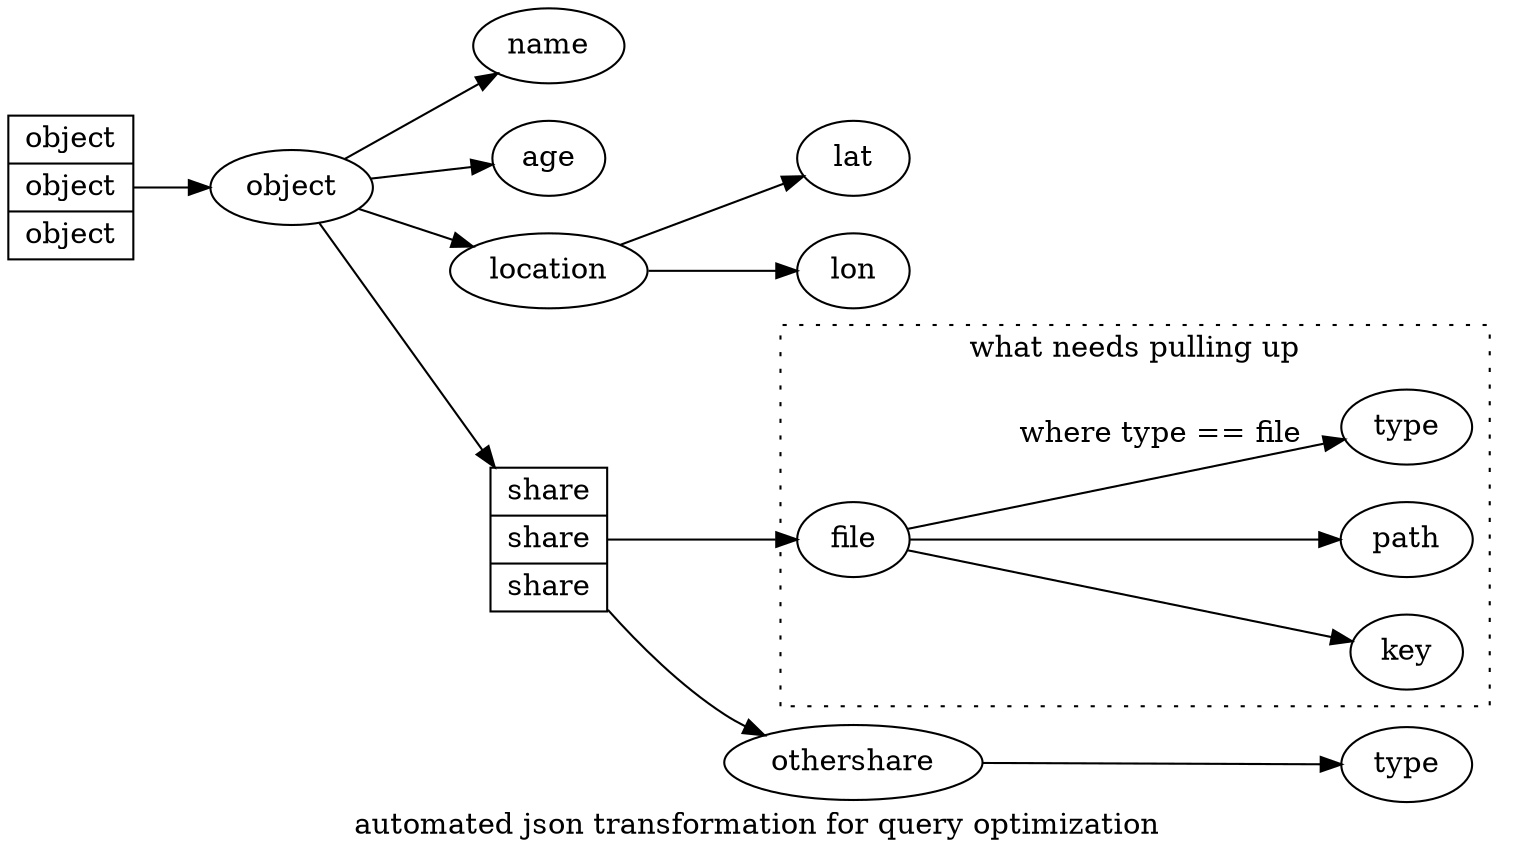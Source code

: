 digraph transformation {
  sortv=1
  graph[label="automated json transformation for query optimization", rankdir=LR];
  

  list[shape="record", label = "object | object | object"];
  list -> object;
  object -> {name; age; location; shares;}
  location -> {lat; lon;}

  shares[shape="record", label = "share | share | share"];
  shares -> {fileshare; othershare;};

  othershare_type [label="type"];
  othershare -> othershare_type;

  subgraph cluster_from {
    label="what needs pulling up";
    style=dotted;
    fileshare [label="file"];
    fileshare -> { key; path;} 
    fileshare -> type [label="where type == file"];
  }
}

digraph transformed {
  sortv=2
  graph[label="after transformation", rankdir=LR];
  list2[shape="record", label = "object | object | object"];

  object2[label="object"]
  list2 -> object2;
  object2 -> {name2[label="name"]; age2[label="age"]; location2; shares2; fileshares}
  location2 [label="location"];
  location2 -> {lat2 [label="lat"]; lon2 [label="lon"];}

  shares2 [shape="record", label = "share | share | share"];

  othershare_type2 [label="type"];
  othershare2[label="othershare"];
  othershare2 -> othershare_type2;
  shares2 -> othershare2;

  subgraph cluster_pulled {
    label = "file elements pulled upwards";
    style=dotted;
    fileshares [shape="record", label = "fileshare | fileshare | fileshare"];
    fileshares -> {type2 [label="type"]; key2 [label="key"]; path2 [label="path"];};
  }
}
